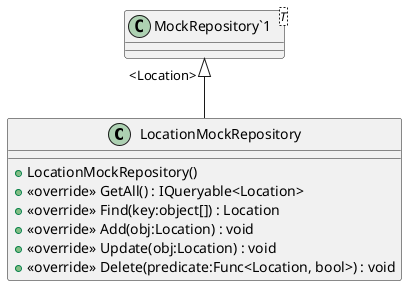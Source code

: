 @startuml
class LocationMockRepository {
    + LocationMockRepository()
    + <<override>> GetAll() : IQueryable<Location>
    + <<override>> Find(key:object[]) : Location
    + <<override>> Add(obj:Location) : void
    + <<override>> Update(obj:Location) : void
    + <<override>> Delete(predicate:Func<Location, bool>) : void
}
class "MockRepository`1"<T> {
}
"MockRepository`1" "<Location>" <|-- LocationMockRepository
@enduml

